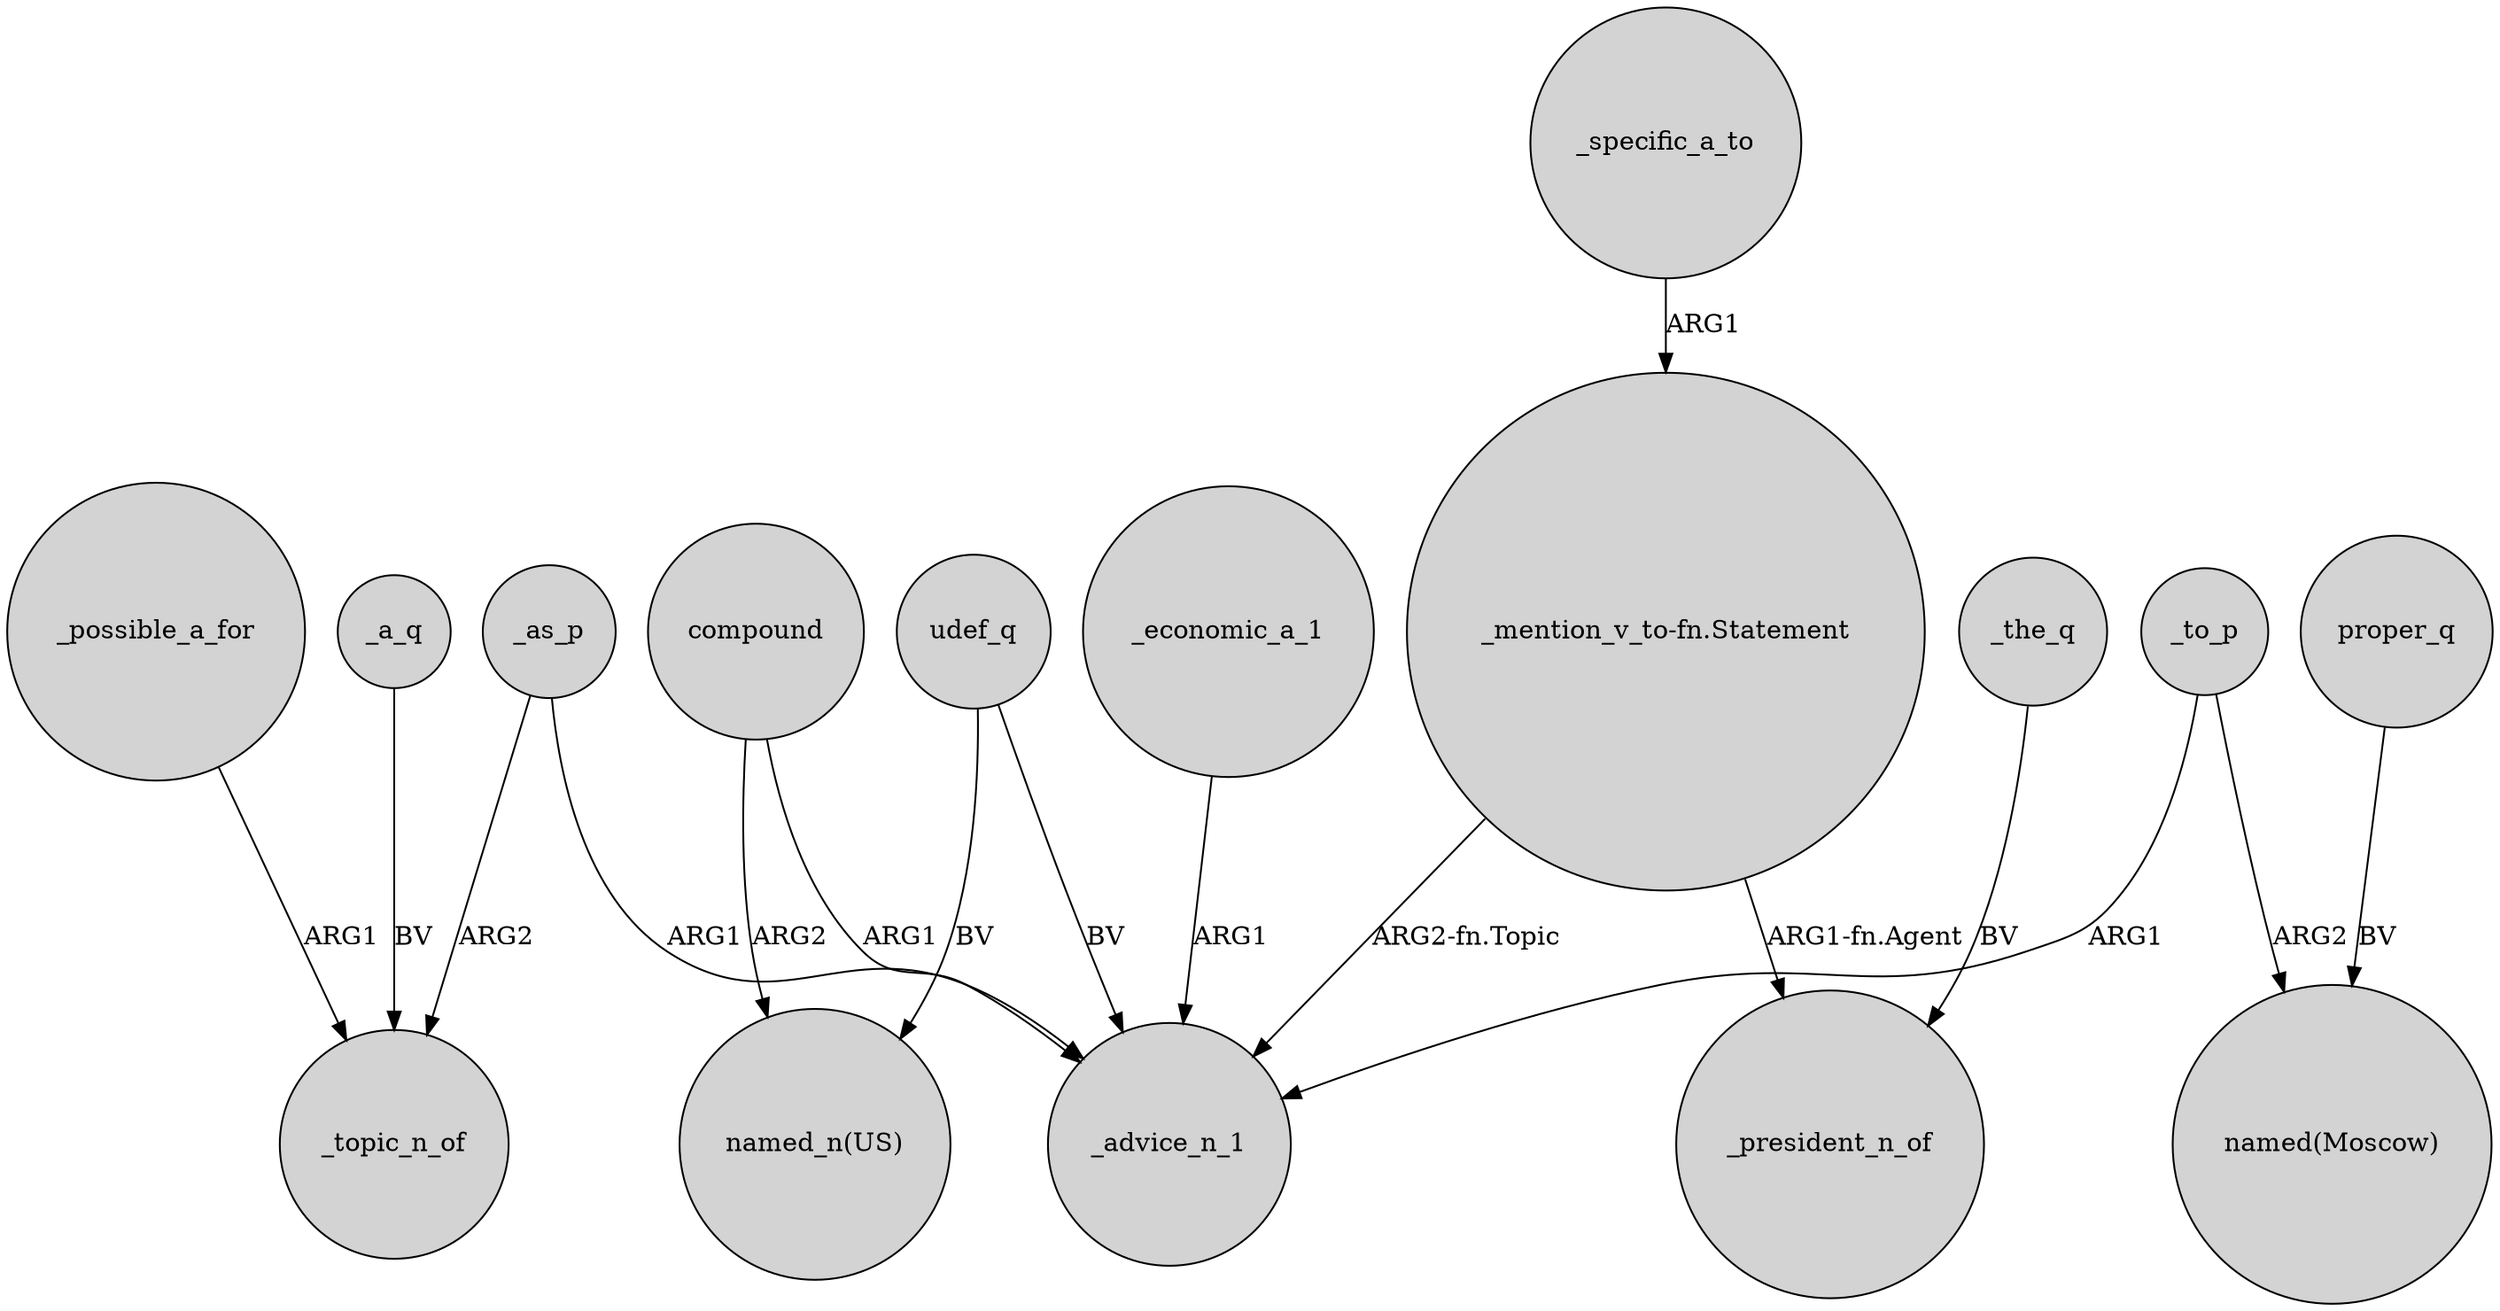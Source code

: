 digraph {
	node [shape=circle style=filled]
	_possible_a_for -> _topic_n_of [label=ARG1]
	proper_q -> "named(Moscow)" [label=BV]
	udef_q -> "named_n(US)" [label=BV]
	_a_q -> _topic_n_of [label=BV]
	udef_q -> _advice_n_1 [label=BV]
	"_mention_v_to-fn.Statement" -> _advice_n_1 [label="ARG2-fn.Topic"]
	compound -> "named_n(US)" [label=ARG2]
	"_mention_v_to-fn.Statement" -> _president_n_of [label="ARG1-fn.Agent"]
	_the_q -> _president_n_of [label=BV]
	_as_p -> _topic_n_of [label=ARG2]
	_to_p -> "named(Moscow)" [label=ARG2]
	_economic_a_1 -> _advice_n_1 [label=ARG1]
	_as_p -> _advice_n_1 [label=ARG1]
	_specific_a_to -> "_mention_v_to-fn.Statement" [label=ARG1]
	compound -> _advice_n_1 [label=ARG1]
	_to_p -> _advice_n_1 [label=ARG1]
}
